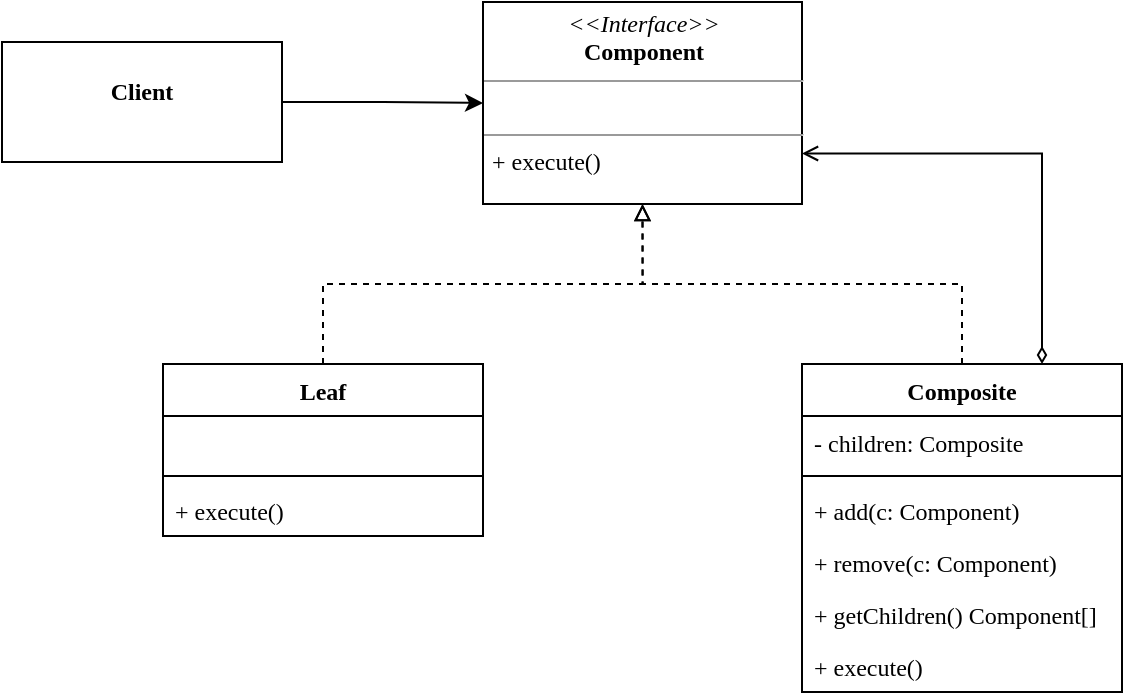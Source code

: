 <mxfile version="20.3.0" type="device"><diagram id="-ngzyGtEO1njZbD3BHaU" name="第 1 页"><mxGraphModel dx="292" dy="566" grid="1" gridSize="10" guides="1" tooltips="1" connect="1" arrows="1" fold="1" page="1" pageScale="1" pageWidth="827" pageHeight="1169" math="0" shadow="0"><root><mxCell id="0"/><mxCell id="1" parent="0"/><mxCell id="TizcByXFmwF7ZTj1VsT0-1" style="edgeStyle=orthogonalEdgeStyle;rounded=0;orthogonalLoop=1;jettySize=auto;html=1;exitX=1;exitY=0.5;exitDx=0;exitDy=0;fontFamily=Times New Roman;" edge="1" parent="1" source="TizcByXFmwF7ZTj1VsT0-2" target="TizcByXFmwF7ZTj1VsT0-24"><mxGeometry relative="1" as="geometry"/></mxCell><mxCell id="TizcByXFmwF7ZTj1VsT0-2" value="&lt;p style=&quot;margin: 0px ; margin-top: 4px ; text-align: center&quot;&gt;&lt;br&gt;&lt;b&gt;Client&lt;/b&gt;&lt;/p&gt;" style="verticalAlign=top;align=left;overflow=fill;fontSize=12;fontFamily=Times New Roman;html=1;" vertex="1" parent="1"><mxGeometry x="960" y="119" width="140" height="60" as="geometry"/></mxCell><mxCell id="TizcByXFmwF7ZTj1VsT0-3" value="Composite" style="swimlane;fontStyle=1;align=center;verticalAlign=top;childLayout=stackLayout;horizontal=1;startSize=26;horizontalStack=0;resizeParent=1;resizeParentMax=0;resizeLast=0;collapsible=1;marginBottom=0;fontFamily=Times New Roman;" vertex="1" parent="1"><mxGeometry x="1360" y="280" width="160" height="164" as="geometry"/></mxCell><mxCell id="TizcByXFmwF7ZTj1VsT0-4" value="- children: Composite" style="text;strokeColor=none;fillColor=none;align=left;verticalAlign=top;spacingLeft=4;spacingRight=4;overflow=hidden;rotatable=0;points=[[0,0.5],[1,0.5]];portConstraint=eastwest;fontFamily=Times New Roman;" vertex="1" parent="TizcByXFmwF7ZTj1VsT0-3"><mxGeometry y="26" width="160" height="26" as="geometry"/></mxCell><mxCell id="TizcByXFmwF7ZTj1VsT0-7" value="" style="line;strokeWidth=1;fillColor=none;align=left;verticalAlign=middle;spacingTop=-1;spacingLeft=3;spacingRight=3;rotatable=0;labelPosition=right;points=[];portConstraint=eastwest;fontFamily=Times New Roman;" vertex="1" parent="TizcByXFmwF7ZTj1VsT0-3"><mxGeometry y="52" width="160" height="8" as="geometry"/></mxCell><mxCell id="TizcByXFmwF7ZTj1VsT0-8" value="+ add(c: Component)&#10;" style="text;strokeColor=none;fillColor=none;align=left;verticalAlign=top;spacingLeft=4;spacingRight=4;overflow=hidden;rotatable=0;points=[[0,0.5],[1,0.5]];portConstraint=eastwest;fontFamily=Times New Roman;" vertex="1" parent="TizcByXFmwF7ZTj1VsT0-3"><mxGeometry y="60" width="160" height="26" as="geometry"/></mxCell><mxCell id="TizcByXFmwF7ZTj1VsT0-25" value="+ remove(c: Component)&#10;" style="text;strokeColor=none;fillColor=none;align=left;verticalAlign=top;spacingLeft=4;spacingRight=4;overflow=hidden;rotatable=0;points=[[0,0.5],[1,0.5]];portConstraint=eastwest;fontFamily=Times New Roman;" vertex="1" parent="TizcByXFmwF7ZTj1VsT0-3"><mxGeometry y="86" width="160" height="26" as="geometry"/></mxCell><mxCell id="TizcByXFmwF7ZTj1VsT0-26" value="+ getChildren() Component[]&#10;" style="text;strokeColor=none;fillColor=none;align=left;verticalAlign=top;spacingLeft=4;spacingRight=4;overflow=hidden;rotatable=0;points=[[0,0.5],[1,0.5]];portConstraint=eastwest;fontFamily=Times New Roman;" vertex="1" parent="TizcByXFmwF7ZTj1VsT0-3"><mxGeometry y="112" width="160" height="26" as="geometry"/></mxCell><mxCell id="TizcByXFmwF7ZTj1VsT0-27" value="+ execute()&#10;" style="text;strokeColor=none;fillColor=none;align=left;verticalAlign=top;spacingLeft=4;spacingRight=4;overflow=hidden;rotatable=0;points=[[0,0.5],[1,0.5]];portConstraint=eastwest;fontFamily=Times New Roman;" vertex="1" parent="TizcByXFmwF7ZTj1VsT0-3"><mxGeometry y="138" width="160" height="26" as="geometry"/></mxCell><mxCell id="TizcByXFmwF7ZTj1VsT0-9" value="Leaf" style="swimlane;fontStyle=1;align=center;verticalAlign=top;childLayout=stackLayout;horizontal=1;startSize=26;horizontalStack=0;resizeParent=1;resizeParentMax=0;resizeLast=0;collapsible=1;marginBottom=0;fontFamily=Times New Roman;" vertex="1" parent="1"><mxGeometry x="1040.5" y="280" width="160" height="86" as="geometry"/></mxCell><mxCell id="TizcByXFmwF7ZTj1VsT0-10" value=" " style="text;strokeColor=none;fillColor=none;align=left;verticalAlign=top;spacingLeft=4;spacingRight=4;overflow=hidden;rotatable=0;points=[[0,0.5],[1,0.5]];portConstraint=eastwest;fontFamily=Times New Roman;" vertex="1" parent="TizcByXFmwF7ZTj1VsT0-9"><mxGeometry y="26" width="160" height="26" as="geometry"/></mxCell><mxCell id="TizcByXFmwF7ZTj1VsT0-11" value="" style="line;strokeWidth=1;fillColor=none;align=left;verticalAlign=middle;spacingTop=-1;spacingLeft=3;spacingRight=3;rotatable=0;labelPosition=right;points=[];portConstraint=eastwest;fontFamily=Times New Roman;" vertex="1" parent="TizcByXFmwF7ZTj1VsT0-9"><mxGeometry y="52" width="160" height="8" as="geometry"/></mxCell><mxCell id="TizcByXFmwF7ZTj1VsT0-12" value="+ execute()&#10;" style="text;strokeColor=none;fillColor=none;align=left;verticalAlign=top;spacingLeft=4;spacingRight=4;overflow=hidden;rotatable=0;points=[[0,0.5],[1,0.5]];portConstraint=eastwest;fontFamily=Times New Roman;" vertex="1" parent="TizcByXFmwF7ZTj1VsT0-9"><mxGeometry y="60" width="160" height="26" as="geometry"/></mxCell><mxCell id="TizcByXFmwF7ZTj1VsT0-21" style="rounded=0;orthogonalLoop=1;jettySize=auto;html=1;fontFamily=Times New Roman;entryX=0.5;entryY=1;entryDx=0;entryDy=0;exitX=0.5;exitY=0;exitDx=0;exitDy=0;endArrow=block;endFill=0;dashed=1;edgeStyle=orthogonalEdgeStyle;" edge="1" parent="1" source="TizcByXFmwF7ZTj1VsT0-9" target="TizcByXFmwF7ZTj1VsT0-24"><mxGeometry relative="1" as="geometry"><mxPoint x="1070" y="250" as="sourcePoint"/><mxPoint x="1211" y="250" as="targetPoint"/></mxGeometry></mxCell><mxCell id="TizcByXFmwF7ZTj1VsT0-24" value="&lt;p style=&quot;margin:0px;margin-top:4px;text-align:center;&quot;&gt;&lt;i&gt;&amp;lt;&amp;lt;Interface&amp;gt;&amp;gt;&lt;/i&gt;&lt;br&gt;&lt;b&gt;Component&lt;/b&gt;&lt;/p&gt;&lt;hr size=&quot;1&quot;&gt;&lt;p style=&quot;margin:0px;margin-left:4px;&quot;&gt;&lt;br&gt;&lt;/p&gt;&lt;hr size=&quot;1&quot;&gt;&lt;p style=&quot;margin:0px;margin-left:4px;&quot;&gt;+ execute()&lt;br&gt;&lt;/p&gt;" style="verticalAlign=top;align=left;overflow=fill;fontSize=12;fontFamily=Times New Roman;html=1;" vertex="1" parent="1"><mxGeometry x="1200.5" y="99" width="159.5" height="101" as="geometry"/></mxCell><mxCell id="TizcByXFmwF7ZTj1VsT0-28" style="rounded=0;orthogonalLoop=1;jettySize=auto;html=1;fontFamily=Times New Roman;entryX=0.5;entryY=1;entryDx=0;entryDy=0;exitX=0.5;exitY=0;exitDx=0;exitDy=0;endArrow=block;endFill=0;dashed=1;edgeStyle=orthogonalEdgeStyle;" edge="1" parent="1" source="TizcByXFmwF7ZTj1VsT0-3" target="TizcByXFmwF7ZTj1VsT0-24"><mxGeometry relative="1" as="geometry"><mxPoint x="1290.5" y="290" as="sourcePoint"/><mxPoint x="1290.25" y="210" as="targetPoint"/></mxGeometry></mxCell><mxCell id="TizcByXFmwF7ZTj1VsT0-29" style="rounded=0;orthogonalLoop=1;jettySize=auto;html=1;fontFamily=Times New Roman;entryX=1;entryY=0.75;entryDx=0;entryDy=0;endArrow=open;endFill=0;edgeStyle=orthogonalEdgeStyle;exitX=0.75;exitY=0;exitDx=0;exitDy=0;startArrow=diamondThin;startFill=0;targetPerimeterSpacing=0;sourcePerimeterSpacing=0;strokeWidth=1;" edge="1" parent="1" source="TizcByXFmwF7ZTj1VsT0-3" target="TizcByXFmwF7ZTj1VsT0-24"><mxGeometry relative="1" as="geometry"><mxPoint x="1440" y="280" as="sourcePoint"/><mxPoint x="1290.25" y="210" as="targetPoint"/></mxGeometry></mxCell></root></mxGraphModel></diagram></mxfile>